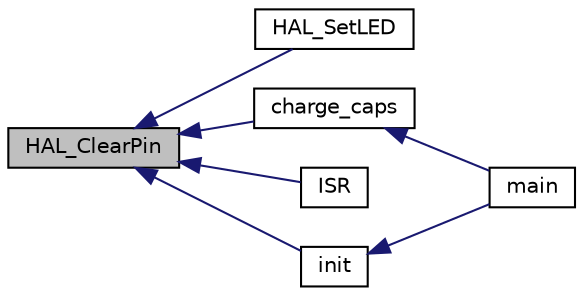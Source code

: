digraph "HAL_ClearPin"
{
  edge [fontname="Helvetica",fontsize="10",labelfontname="Helvetica",labelfontsize="10"];
  node [fontname="Helvetica",fontsize="10",shape=record];
  rankdir="LR";
  Node1 [label="HAL_ClearPin",height=0.2,width=0.4,color="black", fillcolor="grey75", style="filled", fontcolor="black"];
  Node1 -> Node2 [dir="back",color="midnightblue",fontsize="10",style="solid",fontname="Helvetica"];
  Node2 [label="HAL_SetLED",height=0.2,width=0.4,color="black", fillcolor="white", style="filled",URL="$_h_a_l__attiny167_8h.html#ac8c3dd9505e897b4209b4f6c7bf24bc6",tooltip="Most LED&#39;s are inverted so this deals with that in a nice way. "];
  Node1 -> Node3 [dir="back",color="midnightblue",fontsize="10",style="solid",fontname="Helvetica"];
  Node3 [label="charge_caps",height=0.2,width=0.4,color="black", fillcolor="white", style="filled",URL="$main_8c.html#a8b188dc3ad96f5f0741a7d2de916212b"];
  Node3 -> Node4 [dir="back",color="midnightblue",fontsize="10",style="solid",fontname="Helvetica"];
  Node4 [label="main",height=0.2,width=0.4,color="black", fillcolor="white", style="filled",URL="$main_8c.html#acdef7a1fd863a6d3770c1268cb06add3"];
  Node1 -> Node5 [dir="back",color="midnightblue",fontsize="10",style="solid",fontname="Helvetica"];
  Node5 [label="ISR",height=0.2,width=0.4,color="black", fillcolor="white", style="filled",URL="$main_8c.html#aec43762dc86e029b395d4e5819192c2d",tooltip="Timer interrupt for chipping/kicking - called every millisecond by timer. "];
  Node1 -> Node6 [dir="back",color="midnightblue",fontsize="10",style="solid",fontname="Helvetica"];
  Node6 [label="init",height=0.2,width=0.4,color="black", fillcolor="white", style="filled",URL="$main_8c.html#a02fd73d861ef2e4aabb38c0c9ff82947"];
  Node6 -> Node4 [dir="back",color="midnightblue",fontsize="10",style="solid",fontname="Helvetica"];
}
